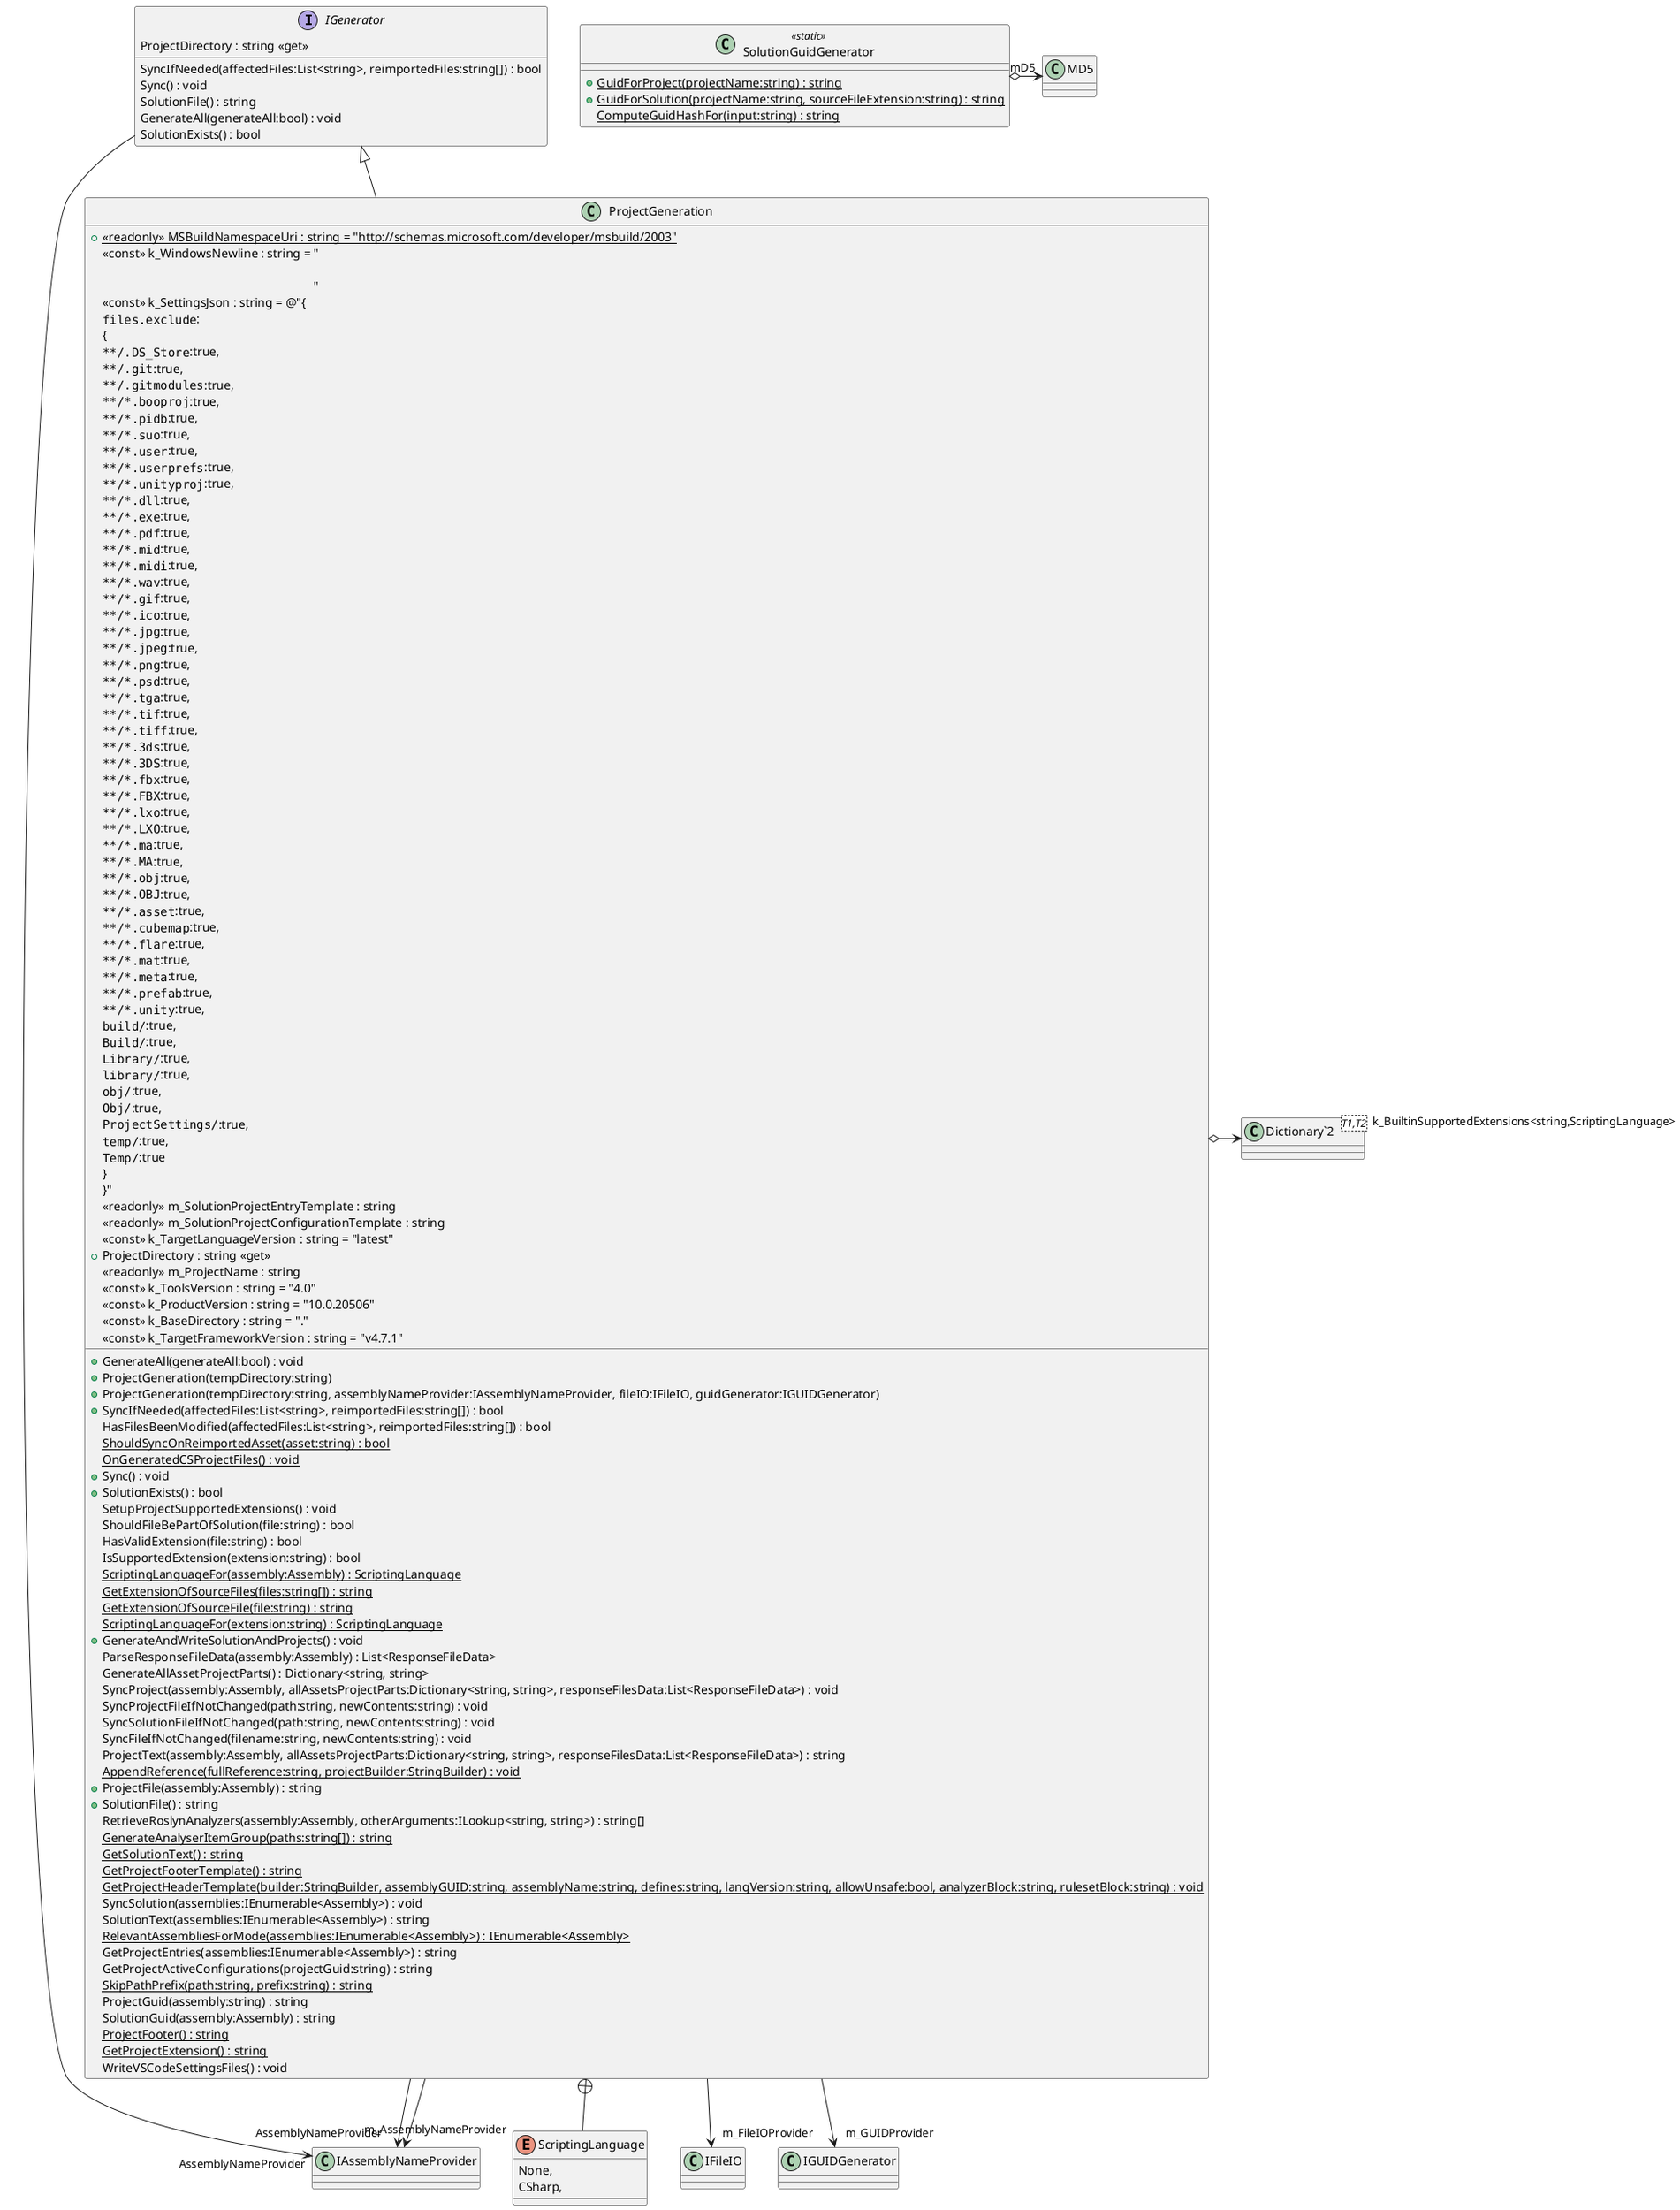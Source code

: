 @startuml
interface IGenerator {
    SyncIfNeeded(affectedFiles:List<string>, reimportedFiles:string[]) : bool
    Sync() : void
    SolutionFile() : string
    ProjectDirectory : string <<get>>
    GenerateAll(generateAll:bool) : void
    SolutionExists() : bool
}
class ProjectGeneration {
    + {static} <<readonly>> MSBuildNamespaceUri : string = "http://schemas.microsoft.com/developer/msbuild/2003"
    <<const>> k_WindowsNewline : string = "\r\n"
    <<const>> k_SettingsJson : string = @"{
    ""files.exclude"":
    {
        ""**/.DS_Store"":true,
        ""**/.git"":true,
        ""**/.gitmodules"":true,
        ""**/*.booproj"":true,
        ""**/*.pidb"":true,
        ""**/*.suo"":true,
        ""**/*.user"":true,
        ""**/*.userprefs"":true,
        ""**/*.unityproj"":true,
        ""**/*.dll"":true,
        ""**/*.exe"":true,
        ""**/*.pdf"":true,
        ""**/*.mid"":true,
        ""**/*.midi"":true,
        ""**/*.wav"":true,
        ""**/*.gif"":true,
        ""**/*.ico"":true,
        ""**/*.jpg"":true,
        ""**/*.jpeg"":true,
        ""**/*.png"":true,
        ""**/*.psd"":true,
        ""**/*.tga"":true,
        ""**/*.tif"":true,
        ""**/*.tiff"":true,
        ""**/*.3ds"":true,
        ""**/*.3DS"":true,
        ""**/*.fbx"":true,
        ""**/*.FBX"":true,
        ""**/*.lxo"":true,
        ""**/*.LXO"":true,
        ""**/*.ma"":true,
        ""**/*.MA"":true,
        ""**/*.obj"":true,
        ""**/*.OBJ"":true,
        ""**/*.asset"":true,
        ""**/*.cubemap"":true,
        ""**/*.flare"":true,
        ""**/*.mat"":true,
        ""**/*.meta"":true,
        ""**/*.prefab"":true,
        ""**/*.unity"":true,
        ""build/"":true,
        ""Build/"":true,
        ""Library/"":true,
        ""library/"":true,
        ""obj/"":true,
        ""Obj/"":true,
        ""ProjectSettings/"":true,
        ""temp/"":true,
        ""Temp/"":true
    &#125;
}"
    <<readonly>> m_SolutionProjectEntryTemplate : string
    <<readonly>> m_SolutionProjectConfigurationTemplate : string
    <<const>> k_TargetLanguageVersion : string = "latest"
    + ProjectDirectory : string <<get>>
    + GenerateAll(generateAll:bool) : void
    <<readonly>> m_ProjectName : string
    <<const>> k_ToolsVersion : string = "4.0"
    <<const>> k_ProductVersion : string = "10.0.20506"
    <<const>> k_BaseDirectory : string = "."
    <<const>> k_TargetFrameworkVersion : string = "v4.7.1"
    + ProjectGeneration(tempDirectory:string)
    + ProjectGeneration(tempDirectory:string, assemblyNameProvider:IAssemblyNameProvider, fileIO:IFileIO, guidGenerator:IGUIDGenerator)
    + SyncIfNeeded(affectedFiles:List<string>, reimportedFiles:string[]) : bool
    HasFilesBeenModified(affectedFiles:List<string>, reimportedFiles:string[]) : bool
    {static} ShouldSyncOnReimportedAsset(asset:string) : bool
    {static} OnGeneratedCSProjectFiles() : void
    + Sync() : void
    + SolutionExists() : bool
    SetupProjectSupportedExtensions() : void
    ShouldFileBePartOfSolution(file:string) : bool
    HasValidExtension(file:string) : bool
    IsSupportedExtension(extension:string) : bool
    {static} ScriptingLanguageFor(assembly:Assembly) : ScriptingLanguage
    {static} GetExtensionOfSourceFiles(files:string[]) : string
    {static} GetExtensionOfSourceFile(file:string) : string
    {static} ScriptingLanguageFor(extension:string) : ScriptingLanguage
    + GenerateAndWriteSolutionAndProjects() : void
    ParseResponseFileData(assembly:Assembly) : List<ResponseFileData>
    GenerateAllAssetProjectParts() : Dictionary<string, string>
    SyncProject(assembly:Assembly, allAssetsProjectParts:Dictionary<string, string>, responseFilesData:List<ResponseFileData>) : void
    SyncProjectFileIfNotChanged(path:string, newContents:string) : void
    SyncSolutionFileIfNotChanged(path:string, newContents:string) : void
    SyncFileIfNotChanged(filename:string, newContents:string) : void
    ProjectText(assembly:Assembly, allAssetsProjectParts:Dictionary<string, string>, responseFilesData:List<ResponseFileData>) : string
    {static} AppendReference(fullReference:string, projectBuilder:StringBuilder) : void
    + ProjectFile(assembly:Assembly) : string
    + SolutionFile() : string
    RetrieveRoslynAnalyzers(assembly:Assembly, otherArguments:ILookup<string, string>) : string[]
    {static} GenerateAnalyserItemGroup(paths:string[]) : string
    {static} GetSolutionText() : string
    {static} GetProjectFooterTemplate() : string
    {static} GetProjectHeaderTemplate(builder:StringBuilder, assemblyGUID:string, assemblyName:string, defines:string, langVersion:string, allowUnsafe:bool, analyzerBlock:string, rulesetBlock:string) : void
    SyncSolution(assemblies:IEnumerable<Assembly>) : void
    SolutionText(assemblies:IEnumerable<Assembly>) : string
    {static} RelevantAssembliesForMode(assemblies:IEnumerable<Assembly>) : IEnumerable<Assembly>
    GetProjectEntries(assemblies:IEnumerable<Assembly>) : string
    GetProjectActiveConfigurations(projectGuid:string) : string
    {static} SkipPathPrefix(path:string, prefix:string) : string
    ProjectGuid(assembly:string) : string
    SolutionGuid(assembly:Assembly) : string
    {static} ProjectFooter() : string
    {static} GetProjectExtension() : string
    WriteVSCodeSettingsFiles() : void
}
class SolutionGuidGenerator <<static>> {
    + {static} GuidForProject(projectName:string) : string
    + {static} GuidForSolution(projectName:string, sourceFileExtension:string) : string
    {static} ComputeGuidHashFor(input:string) : string
}
enum ScriptingLanguage {
    None,
    CSharp,
}
class "Dictionary`2"<T1,T2> {
}
IGenerator --> "AssemblyNameProvider" IAssemblyNameProvider
IGenerator <|-- ProjectGeneration
ProjectGeneration o-> "k_BuiltinSupportedExtensions<string,ScriptingLanguage>" "Dictionary`2"
ProjectGeneration --> "AssemblyNameProvider" IAssemblyNameProvider
ProjectGeneration --> "m_AssemblyNameProvider" IAssemblyNameProvider
ProjectGeneration --> "m_FileIOProvider" IFileIO
ProjectGeneration --> "m_GUIDProvider" IGUIDGenerator
SolutionGuidGenerator o-> "mD5" MD5
ProjectGeneration +-- ScriptingLanguage
@enduml
